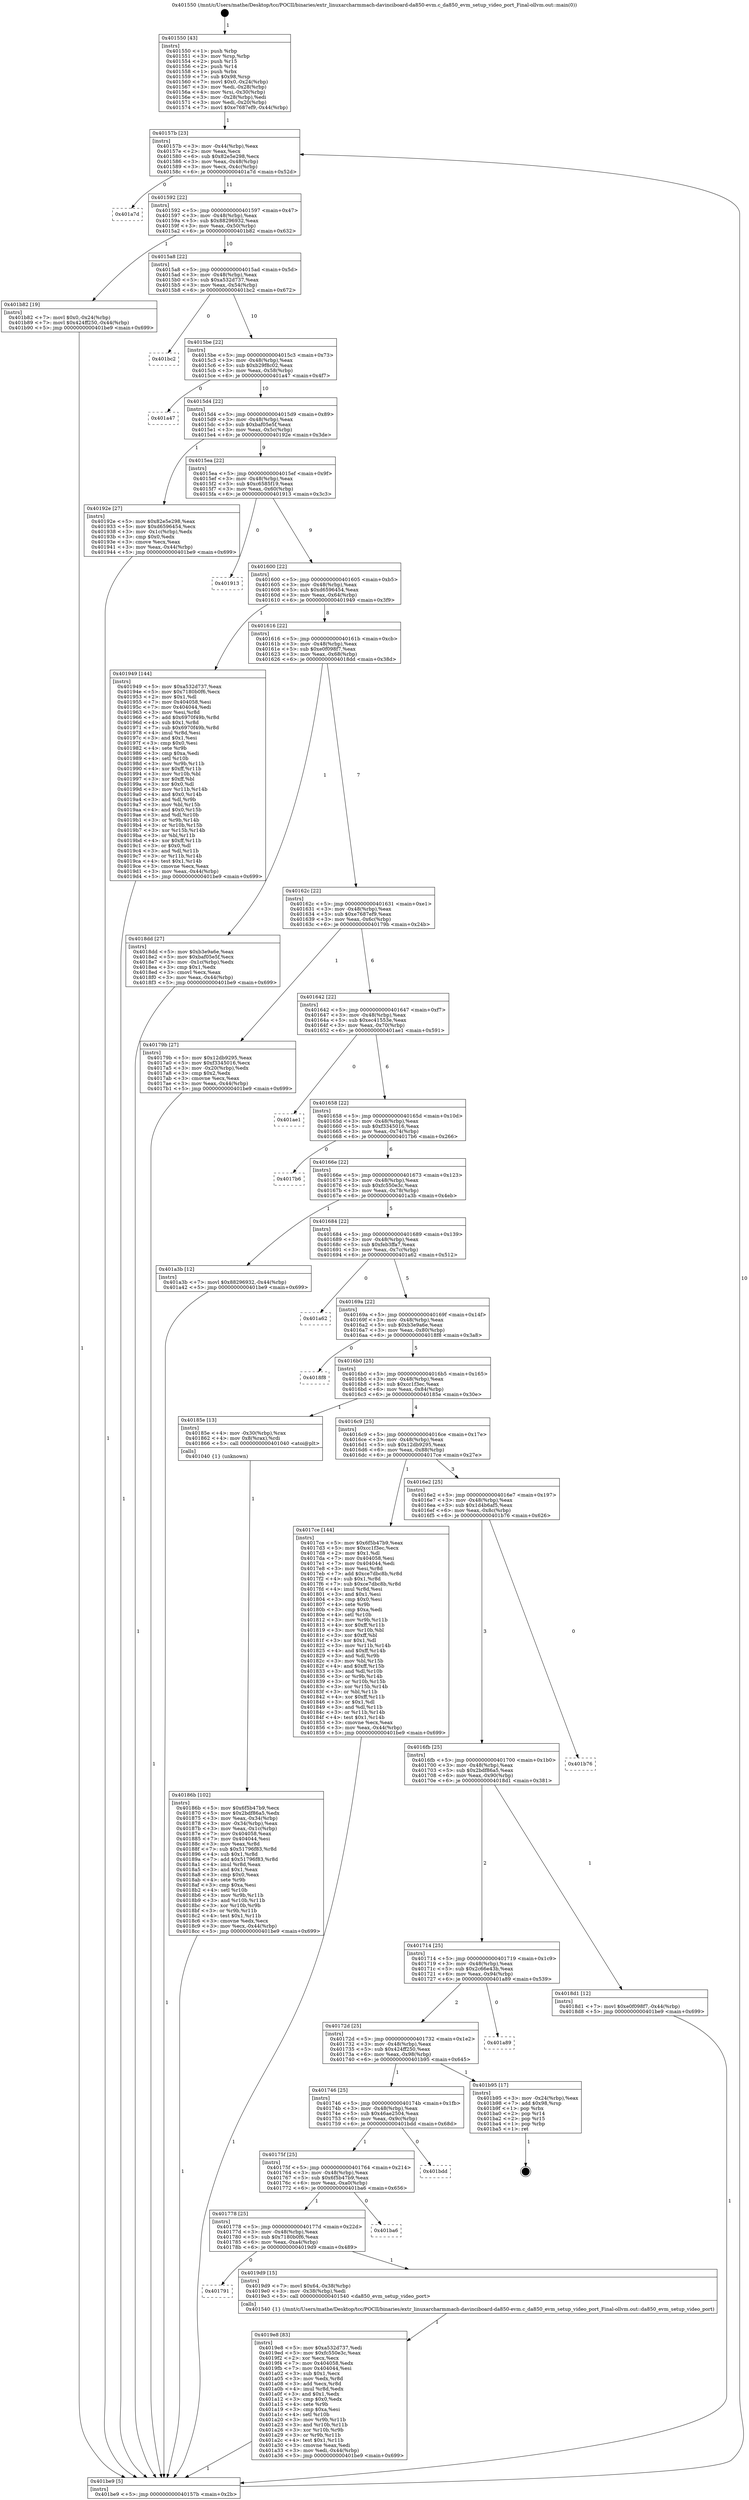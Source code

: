 digraph "0x401550" {
  label = "0x401550 (/mnt/c/Users/mathe/Desktop/tcc/POCII/binaries/extr_linuxarcharmmach-davinciboard-da850-evm.c_da850_evm_setup_video_port_Final-ollvm.out::main(0))"
  labelloc = "t"
  node[shape=record]

  Entry [label="",width=0.3,height=0.3,shape=circle,fillcolor=black,style=filled]
  "0x40157b" [label="{
     0x40157b [23]\l
     | [instrs]\l
     &nbsp;&nbsp;0x40157b \<+3\>: mov -0x44(%rbp),%eax\l
     &nbsp;&nbsp;0x40157e \<+2\>: mov %eax,%ecx\l
     &nbsp;&nbsp;0x401580 \<+6\>: sub $0x82e5e298,%ecx\l
     &nbsp;&nbsp;0x401586 \<+3\>: mov %eax,-0x48(%rbp)\l
     &nbsp;&nbsp;0x401589 \<+3\>: mov %ecx,-0x4c(%rbp)\l
     &nbsp;&nbsp;0x40158c \<+6\>: je 0000000000401a7d \<main+0x52d\>\l
  }"]
  "0x401a7d" [label="{
     0x401a7d\l
  }", style=dashed]
  "0x401592" [label="{
     0x401592 [22]\l
     | [instrs]\l
     &nbsp;&nbsp;0x401592 \<+5\>: jmp 0000000000401597 \<main+0x47\>\l
     &nbsp;&nbsp;0x401597 \<+3\>: mov -0x48(%rbp),%eax\l
     &nbsp;&nbsp;0x40159a \<+5\>: sub $0x88296932,%eax\l
     &nbsp;&nbsp;0x40159f \<+3\>: mov %eax,-0x50(%rbp)\l
     &nbsp;&nbsp;0x4015a2 \<+6\>: je 0000000000401b82 \<main+0x632\>\l
  }"]
  Exit [label="",width=0.3,height=0.3,shape=circle,fillcolor=black,style=filled,peripheries=2]
  "0x401b82" [label="{
     0x401b82 [19]\l
     | [instrs]\l
     &nbsp;&nbsp;0x401b82 \<+7\>: movl $0x0,-0x24(%rbp)\l
     &nbsp;&nbsp;0x401b89 \<+7\>: movl $0x424ff250,-0x44(%rbp)\l
     &nbsp;&nbsp;0x401b90 \<+5\>: jmp 0000000000401be9 \<main+0x699\>\l
  }"]
  "0x4015a8" [label="{
     0x4015a8 [22]\l
     | [instrs]\l
     &nbsp;&nbsp;0x4015a8 \<+5\>: jmp 00000000004015ad \<main+0x5d\>\l
     &nbsp;&nbsp;0x4015ad \<+3\>: mov -0x48(%rbp),%eax\l
     &nbsp;&nbsp;0x4015b0 \<+5\>: sub $0xa532d737,%eax\l
     &nbsp;&nbsp;0x4015b5 \<+3\>: mov %eax,-0x54(%rbp)\l
     &nbsp;&nbsp;0x4015b8 \<+6\>: je 0000000000401bc2 \<main+0x672\>\l
  }"]
  "0x4019e8" [label="{
     0x4019e8 [83]\l
     | [instrs]\l
     &nbsp;&nbsp;0x4019e8 \<+5\>: mov $0xa532d737,%edi\l
     &nbsp;&nbsp;0x4019ed \<+5\>: mov $0xfc550e3c,%eax\l
     &nbsp;&nbsp;0x4019f2 \<+2\>: xor %ecx,%ecx\l
     &nbsp;&nbsp;0x4019f4 \<+7\>: mov 0x404058,%edx\l
     &nbsp;&nbsp;0x4019fb \<+7\>: mov 0x404044,%esi\l
     &nbsp;&nbsp;0x401a02 \<+3\>: sub $0x1,%ecx\l
     &nbsp;&nbsp;0x401a05 \<+3\>: mov %edx,%r8d\l
     &nbsp;&nbsp;0x401a08 \<+3\>: add %ecx,%r8d\l
     &nbsp;&nbsp;0x401a0b \<+4\>: imul %r8d,%edx\l
     &nbsp;&nbsp;0x401a0f \<+3\>: and $0x1,%edx\l
     &nbsp;&nbsp;0x401a12 \<+3\>: cmp $0x0,%edx\l
     &nbsp;&nbsp;0x401a15 \<+4\>: sete %r9b\l
     &nbsp;&nbsp;0x401a19 \<+3\>: cmp $0xa,%esi\l
     &nbsp;&nbsp;0x401a1c \<+4\>: setl %r10b\l
     &nbsp;&nbsp;0x401a20 \<+3\>: mov %r9b,%r11b\l
     &nbsp;&nbsp;0x401a23 \<+3\>: and %r10b,%r11b\l
     &nbsp;&nbsp;0x401a26 \<+3\>: xor %r10b,%r9b\l
     &nbsp;&nbsp;0x401a29 \<+3\>: or %r9b,%r11b\l
     &nbsp;&nbsp;0x401a2c \<+4\>: test $0x1,%r11b\l
     &nbsp;&nbsp;0x401a30 \<+3\>: cmovne %eax,%edi\l
     &nbsp;&nbsp;0x401a33 \<+3\>: mov %edi,-0x44(%rbp)\l
     &nbsp;&nbsp;0x401a36 \<+5\>: jmp 0000000000401be9 \<main+0x699\>\l
  }"]
  "0x401bc2" [label="{
     0x401bc2\l
  }", style=dashed]
  "0x4015be" [label="{
     0x4015be [22]\l
     | [instrs]\l
     &nbsp;&nbsp;0x4015be \<+5\>: jmp 00000000004015c3 \<main+0x73\>\l
     &nbsp;&nbsp;0x4015c3 \<+3\>: mov -0x48(%rbp),%eax\l
     &nbsp;&nbsp;0x4015c6 \<+5\>: sub $0xb29f8c02,%eax\l
     &nbsp;&nbsp;0x4015cb \<+3\>: mov %eax,-0x58(%rbp)\l
     &nbsp;&nbsp;0x4015ce \<+6\>: je 0000000000401a47 \<main+0x4f7\>\l
  }"]
  "0x401791" [label="{
     0x401791\l
  }", style=dashed]
  "0x401a47" [label="{
     0x401a47\l
  }", style=dashed]
  "0x4015d4" [label="{
     0x4015d4 [22]\l
     | [instrs]\l
     &nbsp;&nbsp;0x4015d4 \<+5\>: jmp 00000000004015d9 \<main+0x89\>\l
     &nbsp;&nbsp;0x4015d9 \<+3\>: mov -0x48(%rbp),%eax\l
     &nbsp;&nbsp;0x4015dc \<+5\>: sub $0xbaf05e5f,%eax\l
     &nbsp;&nbsp;0x4015e1 \<+3\>: mov %eax,-0x5c(%rbp)\l
     &nbsp;&nbsp;0x4015e4 \<+6\>: je 000000000040192e \<main+0x3de\>\l
  }"]
  "0x4019d9" [label="{
     0x4019d9 [15]\l
     | [instrs]\l
     &nbsp;&nbsp;0x4019d9 \<+7\>: movl $0x64,-0x38(%rbp)\l
     &nbsp;&nbsp;0x4019e0 \<+3\>: mov -0x38(%rbp),%edi\l
     &nbsp;&nbsp;0x4019e3 \<+5\>: call 0000000000401540 \<da850_evm_setup_video_port\>\l
     | [calls]\l
     &nbsp;&nbsp;0x401540 \{1\} (/mnt/c/Users/mathe/Desktop/tcc/POCII/binaries/extr_linuxarcharmmach-davinciboard-da850-evm.c_da850_evm_setup_video_port_Final-ollvm.out::da850_evm_setup_video_port)\l
  }"]
  "0x40192e" [label="{
     0x40192e [27]\l
     | [instrs]\l
     &nbsp;&nbsp;0x40192e \<+5\>: mov $0x82e5e298,%eax\l
     &nbsp;&nbsp;0x401933 \<+5\>: mov $0xd6596454,%ecx\l
     &nbsp;&nbsp;0x401938 \<+3\>: mov -0x1c(%rbp),%edx\l
     &nbsp;&nbsp;0x40193b \<+3\>: cmp $0x0,%edx\l
     &nbsp;&nbsp;0x40193e \<+3\>: cmove %ecx,%eax\l
     &nbsp;&nbsp;0x401941 \<+3\>: mov %eax,-0x44(%rbp)\l
     &nbsp;&nbsp;0x401944 \<+5\>: jmp 0000000000401be9 \<main+0x699\>\l
  }"]
  "0x4015ea" [label="{
     0x4015ea [22]\l
     | [instrs]\l
     &nbsp;&nbsp;0x4015ea \<+5\>: jmp 00000000004015ef \<main+0x9f\>\l
     &nbsp;&nbsp;0x4015ef \<+3\>: mov -0x48(%rbp),%eax\l
     &nbsp;&nbsp;0x4015f2 \<+5\>: sub $0xc6585f19,%eax\l
     &nbsp;&nbsp;0x4015f7 \<+3\>: mov %eax,-0x60(%rbp)\l
     &nbsp;&nbsp;0x4015fa \<+6\>: je 0000000000401913 \<main+0x3c3\>\l
  }"]
  "0x401778" [label="{
     0x401778 [25]\l
     | [instrs]\l
     &nbsp;&nbsp;0x401778 \<+5\>: jmp 000000000040177d \<main+0x22d\>\l
     &nbsp;&nbsp;0x40177d \<+3\>: mov -0x48(%rbp),%eax\l
     &nbsp;&nbsp;0x401780 \<+5\>: sub $0x7180b0f6,%eax\l
     &nbsp;&nbsp;0x401785 \<+6\>: mov %eax,-0xa4(%rbp)\l
     &nbsp;&nbsp;0x40178b \<+6\>: je 00000000004019d9 \<main+0x489\>\l
  }"]
  "0x401913" [label="{
     0x401913\l
  }", style=dashed]
  "0x401600" [label="{
     0x401600 [22]\l
     | [instrs]\l
     &nbsp;&nbsp;0x401600 \<+5\>: jmp 0000000000401605 \<main+0xb5\>\l
     &nbsp;&nbsp;0x401605 \<+3\>: mov -0x48(%rbp),%eax\l
     &nbsp;&nbsp;0x401608 \<+5\>: sub $0xd6596454,%eax\l
     &nbsp;&nbsp;0x40160d \<+3\>: mov %eax,-0x64(%rbp)\l
     &nbsp;&nbsp;0x401610 \<+6\>: je 0000000000401949 \<main+0x3f9\>\l
  }"]
  "0x401ba6" [label="{
     0x401ba6\l
  }", style=dashed]
  "0x401949" [label="{
     0x401949 [144]\l
     | [instrs]\l
     &nbsp;&nbsp;0x401949 \<+5\>: mov $0xa532d737,%eax\l
     &nbsp;&nbsp;0x40194e \<+5\>: mov $0x7180b0f6,%ecx\l
     &nbsp;&nbsp;0x401953 \<+2\>: mov $0x1,%dl\l
     &nbsp;&nbsp;0x401955 \<+7\>: mov 0x404058,%esi\l
     &nbsp;&nbsp;0x40195c \<+7\>: mov 0x404044,%edi\l
     &nbsp;&nbsp;0x401963 \<+3\>: mov %esi,%r8d\l
     &nbsp;&nbsp;0x401966 \<+7\>: add $0x6970f49b,%r8d\l
     &nbsp;&nbsp;0x40196d \<+4\>: sub $0x1,%r8d\l
     &nbsp;&nbsp;0x401971 \<+7\>: sub $0x6970f49b,%r8d\l
     &nbsp;&nbsp;0x401978 \<+4\>: imul %r8d,%esi\l
     &nbsp;&nbsp;0x40197c \<+3\>: and $0x1,%esi\l
     &nbsp;&nbsp;0x40197f \<+3\>: cmp $0x0,%esi\l
     &nbsp;&nbsp;0x401982 \<+4\>: sete %r9b\l
     &nbsp;&nbsp;0x401986 \<+3\>: cmp $0xa,%edi\l
     &nbsp;&nbsp;0x401989 \<+4\>: setl %r10b\l
     &nbsp;&nbsp;0x40198d \<+3\>: mov %r9b,%r11b\l
     &nbsp;&nbsp;0x401990 \<+4\>: xor $0xff,%r11b\l
     &nbsp;&nbsp;0x401994 \<+3\>: mov %r10b,%bl\l
     &nbsp;&nbsp;0x401997 \<+3\>: xor $0xff,%bl\l
     &nbsp;&nbsp;0x40199a \<+3\>: xor $0x0,%dl\l
     &nbsp;&nbsp;0x40199d \<+3\>: mov %r11b,%r14b\l
     &nbsp;&nbsp;0x4019a0 \<+4\>: and $0x0,%r14b\l
     &nbsp;&nbsp;0x4019a4 \<+3\>: and %dl,%r9b\l
     &nbsp;&nbsp;0x4019a7 \<+3\>: mov %bl,%r15b\l
     &nbsp;&nbsp;0x4019aa \<+4\>: and $0x0,%r15b\l
     &nbsp;&nbsp;0x4019ae \<+3\>: and %dl,%r10b\l
     &nbsp;&nbsp;0x4019b1 \<+3\>: or %r9b,%r14b\l
     &nbsp;&nbsp;0x4019b4 \<+3\>: or %r10b,%r15b\l
     &nbsp;&nbsp;0x4019b7 \<+3\>: xor %r15b,%r14b\l
     &nbsp;&nbsp;0x4019ba \<+3\>: or %bl,%r11b\l
     &nbsp;&nbsp;0x4019bd \<+4\>: xor $0xff,%r11b\l
     &nbsp;&nbsp;0x4019c1 \<+3\>: or $0x0,%dl\l
     &nbsp;&nbsp;0x4019c4 \<+3\>: and %dl,%r11b\l
     &nbsp;&nbsp;0x4019c7 \<+3\>: or %r11b,%r14b\l
     &nbsp;&nbsp;0x4019ca \<+4\>: test $0x1,%r14b\l
     &nbsp;&nbsp;0x4019ce \<+3\>: cmovne %ecx,%eax\l
     &nbsp;&nbsp;0x4019d1 \<+3\>: mov %eax,-0x44(%rbp)\l
     &nbsp;&nbsp;0x4019d4 \<+5\>: jmp 0000000000401be9 \<main+0x699\>\l
  }"]
  "0x401616" [label="{
     0x401616 [22]\l
     | [instrs]\l
     &nbsp;&nbsp;0x401616 \<+5\>: jmp 000000000040161b \<main+0xcb\>\l
     &nbsp;&nbsp;0x40161b \<+3\>: mov -0x48(%rbp),%eax\l
     &nbsp;&nbsp;0x40161e \<+5\>: sub $0xe0f098f7,%eax\l
     &nbsp;&nbsp;0x401623 \<+3\>: mov %eax,-0x68(%rbp)\l
     &nbsp;&nbsp;0x401626 \<+6\>: je 00000000004018dd \<main+0x38d\>\l
  }"]
  "0x40175f" [label="{
     0x40175f [25]\l
     | [instrs]\l
     &nbsp;&nbsp;0x40175f \<+5\>: jmp 0000000000401764 \<main+0x214\>\l
     &nbsp;&nbsp;0x401764 \<+3\>: mov -0x48(%rbp),%eax\l
     &nbsp;&nbsp;0x401767 \<+5\>: sub $0x6f5b47b9,%eax\l
     &nbsp;&nbsp;0x40176c \<+6\>: mov %eax,-0xa0(%rbp)\l
     &nbsp;&nbsp;0x401772 \<+6\>: je 0000000000401ba6 \<main+0x656\>\l
  }"]
  "0x4018dd" [label="{
     0x4018dd [27]\l
     | [instrs]\l
     &nbsp;&nbsp;0x4018dd \<+5\>: mov $0xb3e9a6e,%eax\l
     &nbsp;&nbsp;0x4018e2 \<+5\>: mov $0xbaf05e5f,%ecx\l
     &nbsp;&nbsp;0x4018e7 \<+3\>: mov -0x1c(%rbp),%edx\l
     &nbsp;&nbsp;0x4018ea \<+3\>: cmp $0x1,%edx\l
     &nbsp;&nbsp;0x4018ed \<+3\>: cmovl %ecx,%eax\l
     &nbsp;&nbsp;0x4018f0 \<+3\>: mov %eax,-0x44(%rbp)\l
     &nbsp;&nbsp;0x4018f3 \<+5\>: jmp 0000000000401be9 \<main+0x699\>\l
  }"]
  "0x40162c" [label="{
     0x40162c [22]\l
     | [instrs]\l
     &nbsp;&nbsp;0x40162c \<+5\>: jmp 0000000000401631 \<main+0xe1\>\l
     &nbsp;&nbsp;0x401631 \<+3\>: mov -0x48(%rbp),%eax\l
     &nbsp;&nbsp;0x401634 \<+5\>: sub $0xe7687ef9,%eax\l
     &nbsp;&nbsp;0x401639 \<+3\>: mov %eax,-0x6c(%rbp)\l
     &nbsp;&nbsp;0x40163c \<+6\>: je 000000000040179b \<main+0x24b\>\l
  }"]
  "0x401bdd" [label="{
     0x401bdd\l
  }", style=dashed]
  "0x40179b" [label="{
     0x40179b [27]\l
     | [instrs]\l
     &nbsp;&nbsp;0x40179b \<+5\>: mov $0x12db9295,%eax\l
     &nbsp;&nbsp;0x4017a0 \<+5\>: mov $0xf3345016,%ecx\l
     &nbsp;&nbsp;0x4017a5 \<+3\>: mov -0x20(%rbp),%edx\l
     &nbsp;&nbsp;0x4017a8 \<+3\>: cmp $0x2,%edx\l
     &nbsp;&nbsp;0x4017ab \<+3\>: cmovne %ecx,%eax\l
     &nbsp;&nbsp;0x4017ae \<+3\>: mov %eax,-0x44(%rbp)\l
     &nbsp;&nbsp;0x4017b1 \<+5\>: jmp 0000000000401be9 \<main+0x699\>\l
  }"]
  "0x401642" [label="{
     0x401642 [22]\l
     | [instrs]\l
     &nbsp;&nbsp;0x401642 \<+5\>: jmp 0000000000401647 \<main+0xf7\>\l
     &nbsp;&nbsp;0x401647 \<+3\>: mov -0x48(%rbp),%eax\l
     &nbsp;&nbsp;0x40164a \<+5\>: sub $0xec41553e,%eax\l
     &nbsp;&nbsp;0x40164f \<+3\>: mov %eax,-0x70(%rbp)\l
     &nbsp;&nbsp;0x401652 \<+6\>: je 0000000000401ae1 \<main+0x591\>\l
  }"]
  "0x401be9" [label="{
     0x401be9 [5]\l
     | [instrs]\l
     &nbsp;&nbsp;0x401be9 \<+5\>: jmp 000000000040157b \<main+0x2b\>\l
  }"]
  "0x401550" [label="{
     0x401550 [43]\l
     | [instrs]\l
     &nbsp;&nbsp;0x401550 \<+1\>: push %rbp\l
     &nbsp;&nbsp;0x401551 \<+3\>: mov %rsp,%rbp\l
     &nbsp;&nbsp;0x401554 \<+2\>: push %r15\l
     &nbsp;&nbsp;0x401556 \<+2\>: push %r14\l
     &nbsp;&nbsp;0x401558 \<+1\>: push %rbx\l
     &nbsp;&nbsp;0x401559 \<+7\>: sub $0x98,%rsp\l
     &nbsp;&nbsp;0x401560 \<+7\>: movl $0x0,-0x24(%rbp)\l
     &nbsp;&nbsp;0x401567 \<+3\>: mov %edi,-0x28(%rbp)\l
     &nbsp;&nbsp;0x40156a \<+4\>: mov %rsi,-0x30(%rbp)\l
     &nbsp;&nbsp;0x40156e \<+3\>: mov -0x28(%rbp),%edi\l
     &nbsp;&nbsp;0x401571 \<+3\>: mov %edi,-0x20(%rbp)\l
     &nbsp;&nbsp;0x401574 \<+7\>: movl $0xe7687ef9,-0x44(%rbp)\l
  }"]
  "0x401746" [label="{
     0x401746 [25]\l
     | [instrs]\l
     &nbsp;&nbsp;0x401746 \<+5\>: jmp 000000000040174b \<main+0x1fb\>\l
     &nbsp;&nbsp;0x40174b \<+3\>: mov -0x48(%rbp),%eax\l
     &nbsp;&nbsp;0x40174e \<+5\>: sub $0x46ae2504,%eax\l
     &nbsp;&nbsp;0x401753 \<+6\>: mov %eax,-0x9c(%rbp)\l
     &nbsp;&nbsp;0x401759 \<+6\>: je 0000000000401bdd \<main+0x68d\>\l
  }"]
  "0x401ae1" [label="{
     0x401ae1\l
  }", style=dashed]
  "0x401658" [label="{
     0x401658 [22]\l
     | [instrs]\l
     &nbsp;&nbsp;0x401658 \<+5\>: jmp 000000000040165d \<main+0x10d\>\l
     &nbsp;&nbsp;0x40165d \<+3\>: mov -0x48(%rbp),%eax\l
     &nbsp;&nbsp;0x401660 \<+5\>: sub $0xf3345016,%eax\l
     &nbsp;&nbsp;0x401665 \<+3\>: mov %eax,-0x74(%rbp)\l
     &nbsp;&nbsp;0x401668 \<+6\>: je 00000000004017b6 \<main+0x266\>\l
  }"]
  "0x401b95" [label="{
     0x401b95 [17]\l
     | [instrs]\l
     &nbsp;&nbsp;0x401b95 \<+3\>: mov -0x24(%rbp),%eax\l
     &nbsp;&nbsp;0x401b98 \<+7\>: add $0x98,%rsp\l
     &nbsp;&nbsp;0x401b9f \<+1\>: pop %rbx\l
     &nbsp;&nbsp;0x401ba0 \<+2\>: pop %r14\l
     &nbsp;&nbsp;0x401ba2 \<+2\>: pop %r15\l
     &nbsp;&nbsp;0x401ba4 \<+1\>: pop %rbp\l
     &nbsp;&nbsp;0x401ba5 \<+1\>: ret\l
  }"]
  "0x4017b6" [label="{
     0x4017b6\l
  }", style=dashed]
  "0x40166e" [label="{
     0x40166e [22]\l
     | [instrs]\l
     &nbsp;&nbsp;0x40166e \<+5\>: jmp 0000000000401673 \<main+0x123\>\l
     &nbsp;&nbsp;0x401673 \<+3\>: mov -0x48(%rbp),%eax\l
     &nbsp;&nbsp;0x401676 \<+5\>: sub $0xfc550e3c,%eax\l
     &nbsp;&nbsp;0x40167b \<+3\>: mov %eax,-0x78(%rbp)\l
     &nbsp;&nbsp;0x40167e \<+6\>: je 0000000000401a3b \<main+0x4eb\>\l
  }"]
  "0x40172d" [label="{
     0x40172d [25]\l
     | [instrs]\l
     &nbsp;&nbsp;0x40172d \<+5\>: jmp 0000000000401732 \<main+0x1e2\>\l
     &nbsp;&nbsp;0x401732 \<+3\>: mov -0x48(%rbp),%eax\l
     &nbsp;&nbsp;0x401735 \<+5\>: sub $0x424ff250,%eax\l
     &nbsp;&nbsp;0x40173a \<+6\>: mov %eax,-0x98(%rbp)\l
     &nbsp;&nbsp;0x401740 \<+6\>: je 0000000000401b95 \<main+0x645\>\l
  }"]
  "0x401a3b" [label="{
     0x401a3b [12]\l
     | [instrs]\l
     &nbsp;&nbsp;0x401a3b \<+7\>: movl $0x88296932,-0x44(%rbp)\l
     &nbsp;&nbsp;0x401a42 \<+5\>: jmp 0000000000401be9 \<main+0x699\>\l
  }"]
  "0x401684" [label="{
     0x401684 [22]\l
     | [instrs]\l
     &nbsp;&nbsp;0x401684 \<+5\>: jmp 0000000000401689 \<main+0x139\>\l
     &nbsp;&nbsp;0x401689 \<+3\>: mov -0x48(%rbp),%eax\l
     &nbsp;&nbsp;0x40168c \<+5\>: sub $0xfeb3ffa7,%eax\l
     &nbsp;&nbsp;0x401691 \<+3\>: mov %eax,-0x7c(%rbp)\l
     &nbsp;&nbsp;0x401694 \<+6\>: je 0000000000401a62 \<main+0x512\>\l
  }"]
  "0x401a89" [label="{
     0x401a89\l
  }", style=dashed]
  "0x401a62" [label="{
     0x401a62\l
  }", style=dashed]
  "0x40169a" [label="{
     0x40169a [22]\l
     | [instrs]\l
     &nbsp;&nbsp;0x40169a \<+5\>: jmp 000000000040169f \<main+0x14f\>\l
     &nbsp;&nbsp;0x40169f \<+3\>: mov -0x48(%rbp),%eax\l
     &nbsp;&nbsp;0x4016a2 \<+5\>: sub $0xb3e9a6e,%eax\l
     &nbsp;&nbsp;0x4016a7 \<+3\>: mov %eax,-0x80(%rbp)\l
     &nbsp;&nbsp;0x4016aa \<+6\>: je 00000000004018f8 \<main+0x3a8\>\l
  }"]
  "0x401714" [label="{
     0x401714 [25]\l
     | [instrs]\l
     &nbsp;&nbsp;0x401714 \<+5\>: jmp 0000000000401719 \<main+0x1c9\>\l
     &nbsp;&nbsp;0x401719 \<+3\>: mov -0x48(%rbp),%eax\l
     &nbsp;&nbsp;0x40171c \<+5\>: sub $0x2c66e43b,%eax\l
     &nbsp;&nbsp;0x401721 \<+6\>: mov %eax,-0x94(%rbp)\l
     &nbsp;&nbsp;0x401727 \<+6\>: je 0000000000401a89 \<main+0x539\>\l
  }"]
  "0x4018f8" [label="{
     0x4018f8\l
  }", style=dashed]
  "0x4016b0" [label="{
     0x4016b0 [25]\l
     | [instrs]\l
     &nbsp;&nbsp;0x4016b0 \<+5\>: jmp 00000000004016b5 \<main+0x165\>\l
     &nbsp;&nbsp;0x4016b5 \<+3\>: mov -0x48(%rbp),%eax\l
     &nbsp;&nbsp;0x4016b8 \<+5\>: sub $0xcc1f3ec,%eax\l
     &nbsp;&nbsp;0x4016bd \<+6\>: mov %eax,-0x84(%rbp)\l
     &nbsp;&nbsp;0x4016c3 \<+6\>: je 000000000040185e \<main+0x30e\>\l
  }"]
  "0x4018d1" [label="{
     0x4018d1 [12]\l
     | [instrs]\l
     &nbsp;&nbsp;0x4018d1 \<+7\>: movl $0xe0f098f7,-0x44(%rbp)\l
     &nbsp;&nbsp;0x4018d8 \<+5\>: jmp 0000000000401be9 \<main+0x699\>\l
  }"]
  "0x40185e" [label="{
     0x40185e [13]\l
     | [instrs]\l
     &nbsp;&nbsp;0x40185e \<+4\>: mov -0x30(%rbp),%rax\l
     &nbsp;&nbsp;0x401862 \<+4\>: mov 0x8(%rax),%rdi\l
     &nbsp;&nbsp;0x401866 \<+5\>: call 0000000000401040 \<atoi@plt\>\l
     | [calls]\l
     &nbsp;&nbsp;0x401040 \{1\} (unknown)\l
  }"]
  "0x4016c9" [label="{
     0x4016c9 [25]\l
     | [instrs]\l
     &nbsp;&nbsp;0x4016c9 \<+5\>: jmp 00000000004016ce \<main+0x17e\>\l
     &nbsp;&nbsp;0x4016ce \<+3\>: mov -0x48(%rbp),%eax\l
     &nbsp;&nbsp;0x4016d1 \<+5\>: sub $0x12db9295,%eax\l
     &nbsp;&nbsp;0x4016d6 \<+6\>: mov %eax,-0x88(%rbp)\l
     &nbsp;&nbsp;0x4016dc \<+6\>: je 00000000004017ce \<main+0x27e\>\l
  }"]
  "0x4016fb" [label="{
     0x4016fb [25]\l
     | [instrs]\l
     &nbsp;&nbsp;0x4016fb \<+5\>: jmp 0000000000401700 \<main+0x1b0\>\l
     &nbsp;&nbsp;0x401700 \<+3\>: mov -0x48(%rbp),%eax\l
     &nbsp;&nbsp;0x401703 \<+5\>: sub $0x2bdf86a5,%eax\l
     &nbsp;&nbsp;0x401708 \<+6\>: mov %eax,-0x90(%rbp)\l
     &nbsp;&nbsp;0x40170e \<+6\>: je 00000000004018d1 \<main+0x381\>\l
  }"]
  "0x4017ce" [label="{
     0x4017ce [144]\l
     | [instrs]\l
     &nbsp;&nbsp;0x4017ce \<+5\>: mov $0x6f5b47b9,%eax\l
     &nbsp;&nbsp;0x4017d3 \<+5\>: mov $0xcc1f3ec,%ecx\l
     &nbsp;&nbsp;0x4017d8 \<+2\>: mov $0x1,%dl\l
     &nbsp;&nbsp;0x4017da \<+7\>: mov 0x404058,%esi\l
     &nbsp;&nbsp;0x4017e1 \<+7\>: mov 0x404044,%edi\l
     &nbsp;&nbsp;0x4017e8 \<+3\>: mov %esi,%r8d\l
     &nbsp;&nbsp;0x4017eb \<+7\>: add $0xce7dbc8b,%r8d\l
     &nbsp;&nbsp;0x4017f2 \<+4\>: sub $0x1,%r8d\l
     &nbsp;&nbsp;0x4017f6 \<+7\>: sub $0xce7dbc8b,%r8d\l
     &nbsp;&nbsp;0x4017fd \<+4\>: imul %r8d,%esi\l
     &nbsp;&nbsp;0x401801 \<+3\>: and $0x1,%esi\l
     &nbsp;&nbsp;0x401804 \<+3\>: cmp $0x0,%esi\l
     &nbsp;&nbsp;0x401807 \<+4\>: sete %r9b\l
     &nbsp;&nbsp;0x40180b \<+3\>: cmp $0xa,%edi\l
     &nbsp;&nbsp;0x40180e \<+4\>: setl %r10b\l
     &nbsp;&nbsp;0x401812 \<+3\>: mov %r9b,%r11b\l
     &nbsp;&nbsp;0x401815 \<+4\>: xor $0xff,%r11b\l
     &nbsp;&nbsp;0x401819 \<+3\>: mov %r10b,%bl\l
     &nbsp;&nbsp;0x40181c \<+3\>: xor $0xff,%bl\l
     &nbsp;&nbsp;0x40181f \<+3\>: xor $0x1,%dl\l
     &nbsp;&nbsp;0x401822 \<+3\>: mov %r11b,%r14b\l
     &nbsp;&nbsp;0x401825 \<+4\>: and $0xff,%r14b\l
     &nbsp;&nbsp;0x401829 \<+3\>: and %dl,%r9b\l
     &nbsp;&nbsp;0x40182c \<+3\>: mov %bl,%r15b\l
     &nbsp;&nbsp;0x40182f \<+4\>: and $0xff,%r15b\l
     &nbsp;&nbsp;0x401833 \<+3\>: and %dl,%r10b\l
     &nbsp;&nbsp;0x401836 \<+3\>: or %r9b,%r14b\l
     &nbsp;&nbsp;0x401839 \<+3\>: or %r10b,%r15b\l
     &nbsp;&nbsp;0x40183c \<+3\>: xor %r15b,%r14b\l
     &nbsp;&nbsp;0x40183f \<+3\>: or %bl,%r11b\l
     &nbsp;&nbsp;0x401842 \<+4\>: xor $0xff,%r11b\l
     &nbsp;&nbsp;0x401846 \<+3\>: or $0x1,%dl\l
     &nbsp;&nbsp;0x401849 \<+3\>: and %dl,%r11b\l
     &nbsp;&nbsp;0x40184c \<+3\>: or %r11b,%r14b\l
     &nbsp;&nbsp;0x40184f \<+4\>: test $0x1,%r14b\l
     &nbsp;&nbsp;0x401853 \<+3\>: cmovne %ecx,%eax\l
     &nbsp;&nbsp;0x401856 \<+3\>: mov %eax,-0x44(%rbp)\l
     &nbsp;&nbsp;0x401859 \<+5\>: jmp 0000000000401be9 \<main+0x699\>\l
  }"]
  "0x4016e2" [label="{
     0x4016e2 [25]\l
     | [instrs]\l
     &nbsp;&nbsp;0x4016e2 \<+5\>: jmp 00000000004016e7 \<main+0x197\>\l
     &nbsp;&nbsp;0x4016e7 \<+3\>: mov -0x48(%rbp),%eax\l
     &nbsp;&nbsp;0x4016ea \<+5\>: sub $0x1d4b6af5,%eax\l
     &nbsp;&nbsp;0x4016ef \<+6\>: mov %eax,-0x8c(%rbp)\l
     &nbsp;&nbsp;0x4016f5 \<+6\>: je 0000000000401b76 \<main+0x626\>\l
  }"]
  "0x40186b" [label="{
     0x40186b [102]\l
     | [instrs]\l
     &nbsp;&nbsp;0x40186b \<+5\>: mov $0x6f5b47b9,%ecx\l
     &nbsp;&nbsp;0x401870 \<+5\>: mov $0x2bdf86a5,%edx\l
     &nbsp;&nbsp;0x401875 \<+3\>: mov %eax,-0x34(%rbp)\l
     &nbsp;&nbsp;0x401878 \<+3\>: mov -0x34(%rbp),%eax\l
     &nbsp;&nbsp;0x40187b \<+3\>: mov %eax,-0x1c(%rbp)\l
     &nbsp;&nbsp;0x40187e \<+7\>: mov 0x404058,%eax\l
     &nbsp;&nbsp;0x401885 \<+7\>: mov 0x404044,%esi\l
     &nbsp;&nbsp;0x40188c \<+3\>: mov %eax,%r8d\l
     &nbsp;&nbsp;0x40188f \<+7\>: sub $0x51796f83,%r8d\l
     &nbsp;&nbsp;0x401896 \<+4\>: sub $0x1,%r8d\l
     &nbsp;&nbsp;0x40189a \<+7\>: add $0x51796f83,%r8d\l
     &nbsp;&nbsp;0x4018a1 \<+4\>: imul %r8d,%eax\l
     &nbsp;&nbsp;0x4018a5 \<+3\>: and $0x1,%eax\l
     &nbsp;&nbsp;0x4018a8 \<+3\>: cmp $0x0,%eax\l
     &nbsp;&nbsp;0x4018ab \<+4\>: sete %r9b\l
     &nbsp;&nbsp;0x4018af \<+3\>: cmp $0xa,%esi\l
     &nbsp;&nbsp;0x4018b2 \<+4\>: setl %r10b\l
     &nbsp;&nbsp;0x4018b6 \<+3\>: mov %r9b,%r11b\l
     &nbsp;&nbsp;0x4018b9 \<+3\>: and %r10b,%r11b\l
     &nbsp;&nbsp;0x4018bc \<+3\>: xor %r10b,%r9b\l
     &nbsp;&nbsp;0x4018bf \<+3\>: or %r9b,%r11b\l
     &nbsp;&nbsp;0x4018c2 \<+4\>: test $0x1,%r11b\l
     &nbsp;&nbsp;0x4018c6 \<+3\>: cmovne %edx,%ecx\l
     &nbsp;&nbsp;0x4018c9 \<+3\>: mov %ecx,-0x44(%rbp)\l
     &nbsp;&nbsp;0x4018cc \<+5\>: jmp 0000000000401be9 \<main+0x699\>\l
  }"]
  "0x401b76" [label="{
     0x401b76\l
  }", style=dashed]
  Entry -> "0x401550" [label=" 1"]
  "0x40157b" -> "0x401a7d" [label=" 0"]
  "0x40157b" -> "0x401592" [label=" 11"]
  "0x401b95" -> Exit [label=" 1"]
  "0x401592" -> "0x401b82" [label=" 1"]
  "0x401592" -> "0x4015a8" [label=" 10"]
  "0x401b82" -> "0x401be9" [label=" 1"]
  "0x4015a8" -> "0x401bc2" [label=" 0"]
  "0x4015a8" -> "0x4015be" [label=" 10"]
  "0x401a3b" -> "0x401be9" [label=" 1"]
  "0x4015be" -> "0x401a47" [label=" 0"]
  "0x4015be" -> "0x4015d4" [label=" 10"]
  "0x4019e8" -> "0x401be9" [label=" 1"]
  "0x4015d4" -> "0x40192e" [label=" 1"]
  "0x4015d4" -> "0x4015ea" [label=" 9"]
  "0x4019d9" -> "0x4019e8" [label=" 1"]
  "0x4015ea" -> "0x401913" [label=" 0"]
  "0x4015ea" -> "0x401600" [label=" 9"]
  "0x401778" -> "0x4019d9" [label=" 1"]
  "0x401600" -> "0x401949" [label=" 1"]
  "0x401600" -> "0x401616" [label=" 8"]
  "0x401778" -> "0x401791" [label=" 0"]
  "0x401616" -> "0x4018dd" [label=" 1"]
  "0x401616" -> "0x40162c" [label=" 7"]
  "0x40175f" -> "0x401ba6" [label=" 0"]
  "0x40162c" -> "0x40179b" [label=" 1"]
  "0x40162c" -> "0x401642" [label=" 6"]
  "0x40179b" -> "0x401be9" [label=" 1"]
  "0x401550" -> "0x40157b" [label=" 1"]
  "0x401be9" -> "0x40157b" [label=" 10"]
  "0x40175f" -> "0x401778" [label=" 1"]
  "0x401642" -> "0x401ae1" [label=" 0"]
  "0x401642" -> "0x401658" [label=" 6"]
  "0x401746" -> "0x401bdd" [label=" 0"]
  "0x401658" -> "0x4017b6" [label=" 0"]
  "0x401658" -> "0x40166e" [label=" 6"]
  "0x401746" -> "0x40175f" [label=" 1"]
  "0x40166e" -> "0x401a3b" [label=" 1"]
  "0x40166e" -> "0x401684" [label=" 5"]
  "0x40172d" -> "0x401b95" [label=" 1"]
  "0x401684" -> "0x401a62" [label=" 0"]
  "0x401684" -> "0x40169a" [label=" 5"]
  "0x40172d" -> "0x401746" [label=" 1"]
  "0x40169a" -> "0x4018f8" [label=" 0"]
  "0x40169a" -> "0x4016b0" [label=" 5"]
  "0x401714" -> "0x401a89" [label=" 0"]
  "0x4016b0" -> "0x40185e" [label=" 1"]
  "0x4016b0" -> "0x4016c9" [label=" 4"]
  "0x401714" -> "0x40172d" [label=" 2"]
  "0x4016c9" -> "0x4017ce" [label=" 1"]
  "0x4016c9" -> "0x4016e2" [label=" 3"]
  "0x4017ce" -> "0x401be9" [label=" 1"]
  "0x40185e" -> "0x40186b" [label=" 1"]
  "0x40186b" -> "0x401be9" [label=" 1"]
  "0x40192e" -> "0x401be9" [label=" 1"]
  "0x4016e2" -> "0x401b76" [label=" 0"]
  "0x4016e2" -> "0x4016fb" [label=" 3"]
  "0x401949" -> "0x401be9" [label=" 1"]
  "0x4016fb" -> "0x4018d1" [label=" 1"]
  "0x4016fb" -> "0x401714" [label=" 2"]
  "0x4018d1" -> "0x401be9" [label=" 1"]
  "0x4018dd" -> "0x401be9" [label=" 1"]
}
